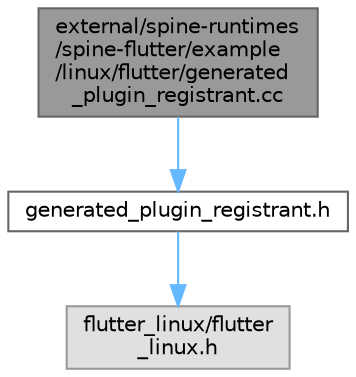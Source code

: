 digraph "external/spine-runtimes/spine-flutter/example/linux/flutter/generated_plugin_registrant.cc"
{
 // LATEX_PDF_SIZE
  bgcolor="transparent";
  edge [fontname=Helvetica,fontsize=10,labelfontname=Helvetica,labelfontsize=10];
  node [fontname=Helvetica,fontsize=10,shape=box,height=0.2,width=0.4];
  Node1 [id="Node000001",label="external/spine-runtimes\l/spine-flutter/example\l/linux/flutter/generated\l_plugin_registrant.cc",height=0.2,width=0.4,color="gray40", fillcolor="grey60", style="filled", fontcolor="black",tooltip=" "];
  Node1 -> Node2 [id="edge1_Node000001_Node000002",color="steelblue1",style="solid",tooltip=" "];
  Node2 [id="Node000002",label="generated_plugin_registrant.h",height=0.2,width=0.4,color="grey40", fillcolor="white", style="filled",URL="$linux_2flutter_2generated__plugin__registrant_8h.html",tooltip=" "];
  Node2 -> Node3 [id="edge2_Node000002_Node000003",color="steelblue1",style="solid",tooltip=" "];
  Node3 [id="Node000003",label="flutter_linux/flutter\l_linux.h",height=0.2,width=0.4,color="grey60", fillcolor="#E0E0E0", style="filled",tooltip=" "];
}

